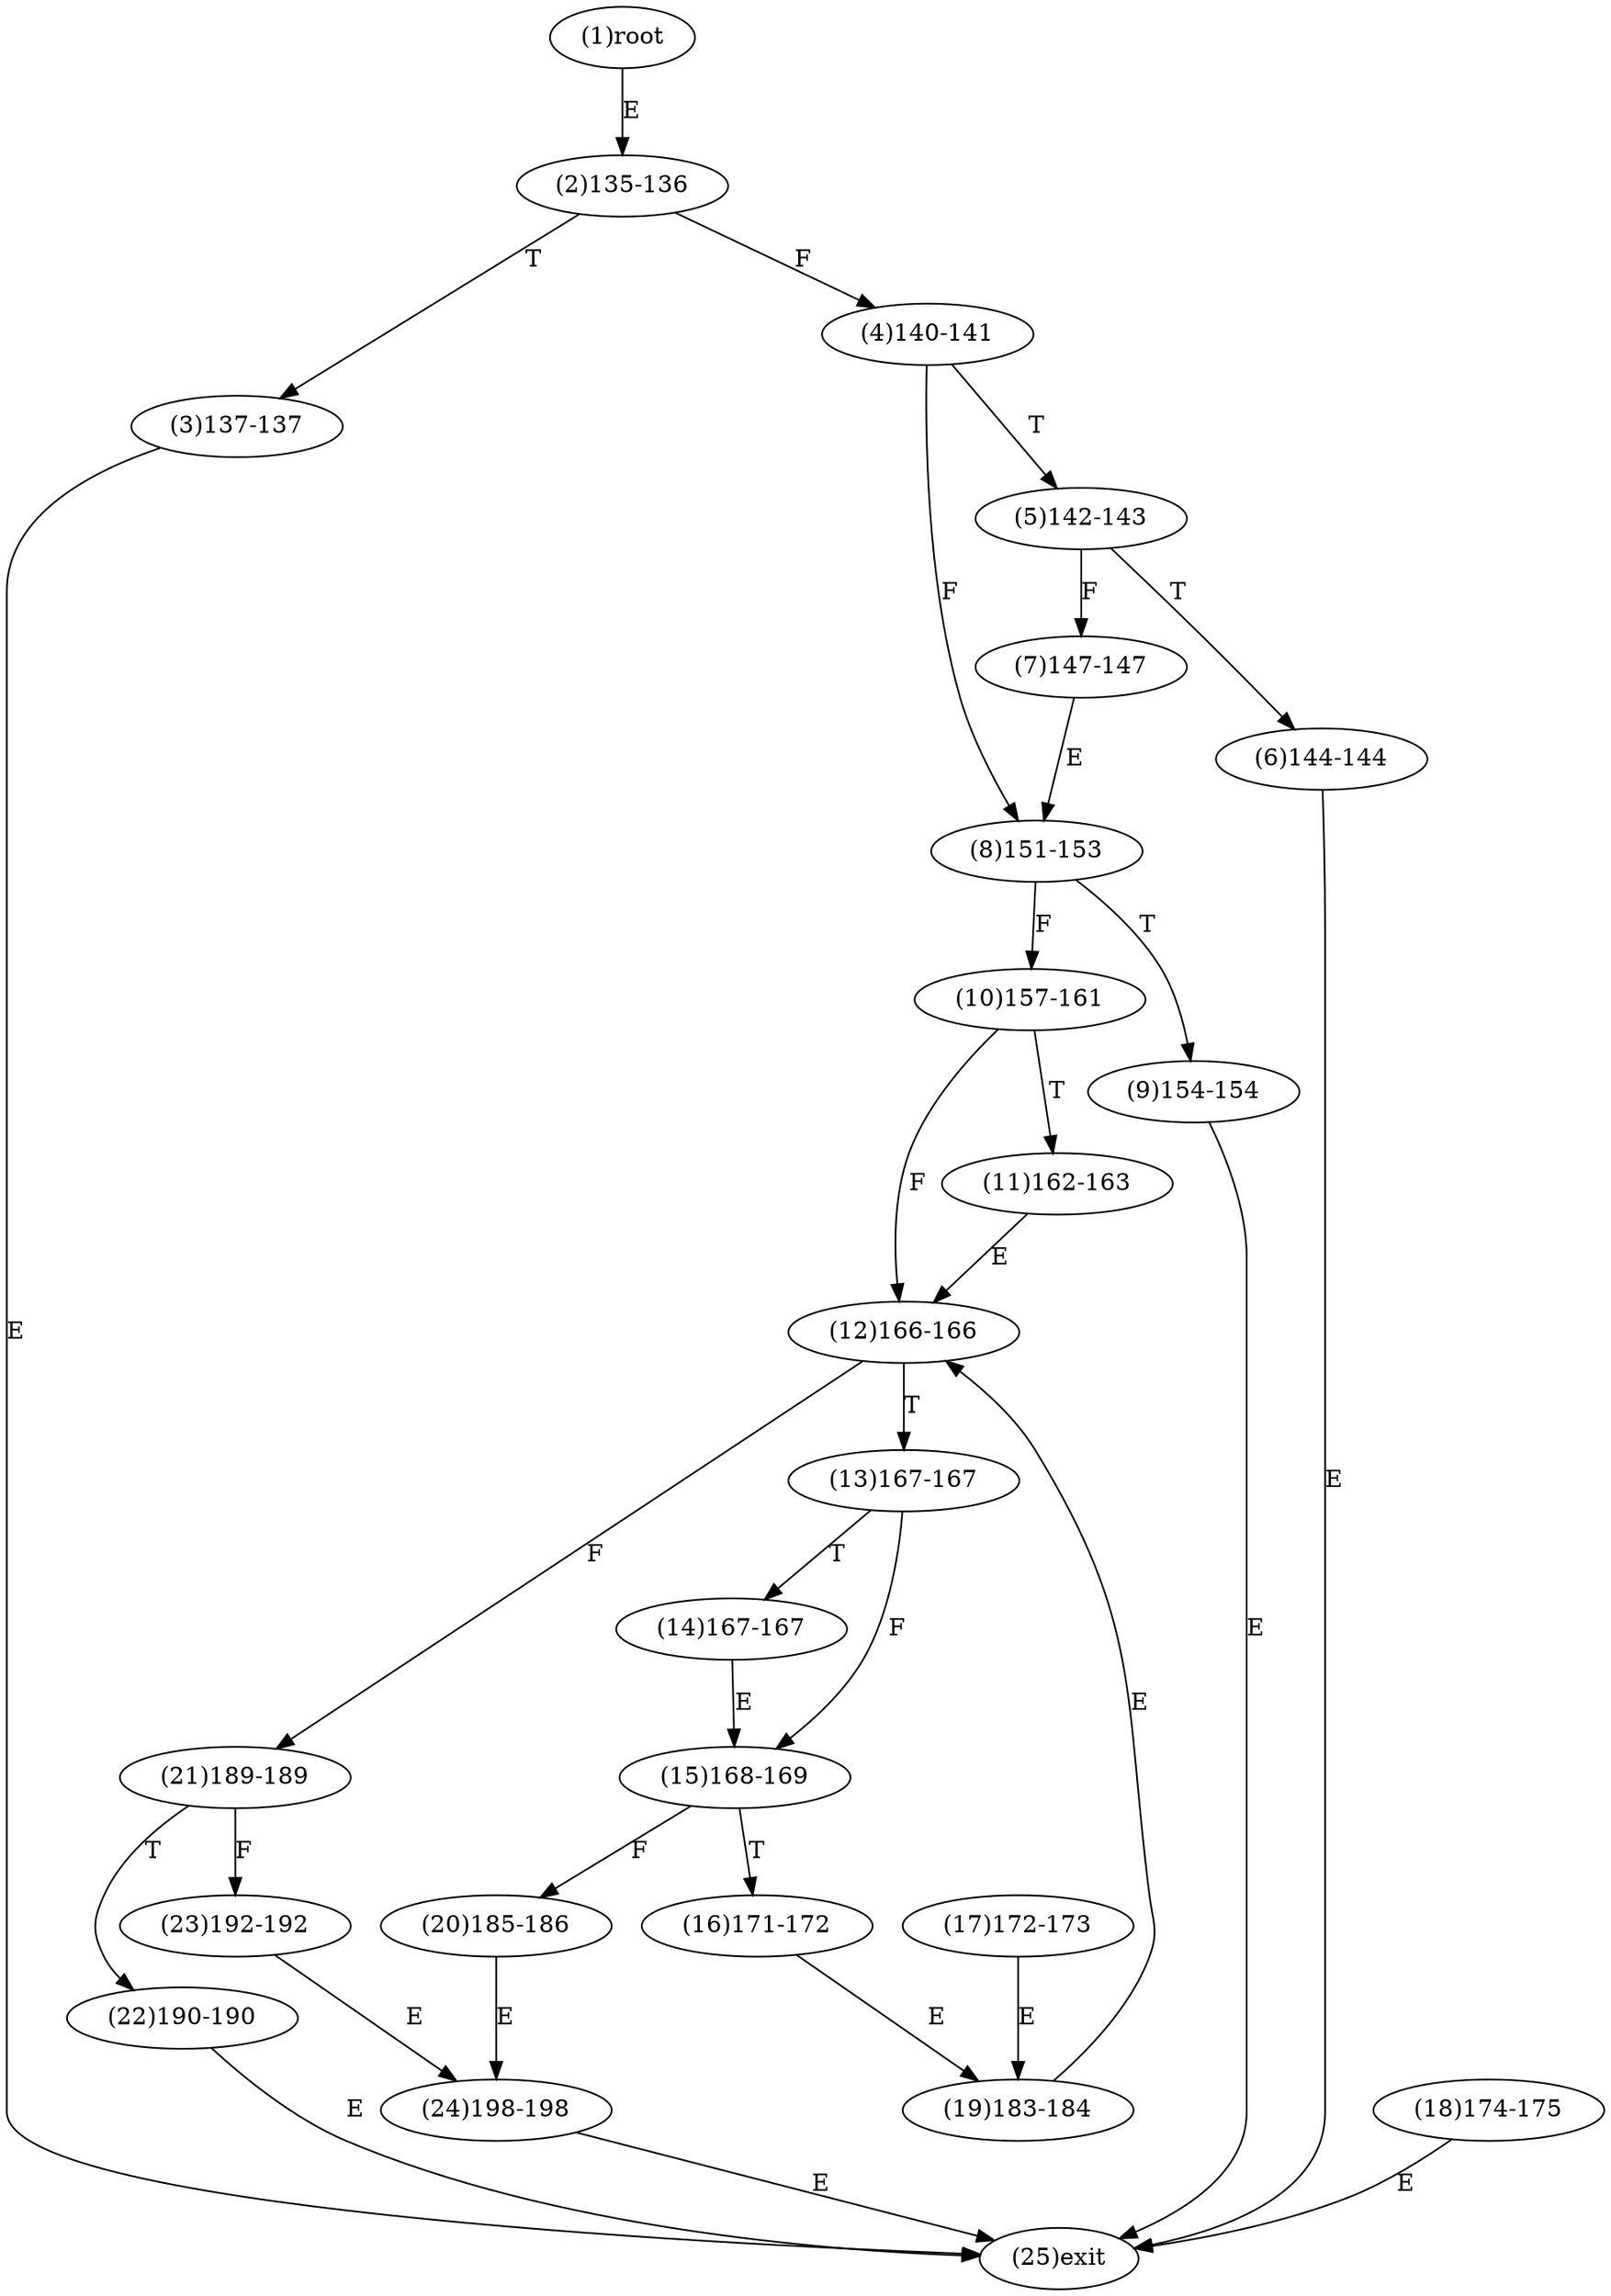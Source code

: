 digraph "" { 
1[ label="(1)root"];
2[ label="(2)135-136"];
3[ label="(3)137-137"];
4[ label="(4)140-141"];
5[ label="(5)142-143"];
6[ label="(6)144-144"];
7[ label="(7)147-147"];
8[ label="(8)151-153"];
9[ label="(9)154-154"];
10[ label="(10)157-161"];
11[ label="(11)162-163"];
12[ label="(12)166-166"];
13[ label="(13)167-167"];
14[ label="(14)167-167"];
15[ label="(15)168-169"];
17[ label="(17)172-173"];
16[ label="(16)171-172"];
19[ label="(19)183-184"];
18[ label="(18)174-175"];
21[ label="(21)189-189"];
20[ label="(20)185-186"];
23[ label="(23)192-192"];
22[ label="(22)190-190"];
25[ label="(25)exit"];
24[ label="(24)198-198"];
1->2[ label="E"];
2->4[ label="F"];
2->3[ label="T"];
3->25[ label="E"];
4->8[ label="F"];
4->5[ label="T"];
5->7[ label="F"];
5->6[ label="T"];
6->25[ label="E"];
7->8[ label="E"];
8->10[ label="F"];
8->9[ label="T"];
9->25[ label="E"];
10->12[ label="F"];
10->11[ label="T"];
11->12[ label="E"];
12->21[ label="F"];
12->13[ label="T"];
13->15[ label="F"];
13->14[ label="T"];
14->15[ label="E"];
15->20[ label="F"];
15->16[ label="T"];
16->19[ label="E"];
17->19[ label="E"];
18->25[ label="E"];
19->12[ label="E"];
20->24[ label="E"];
21->23[ label="F"];
21->22[ label="T"];
22->25[ label="E"];
23->24[ label="E"];
24->25[ label="E"];
}